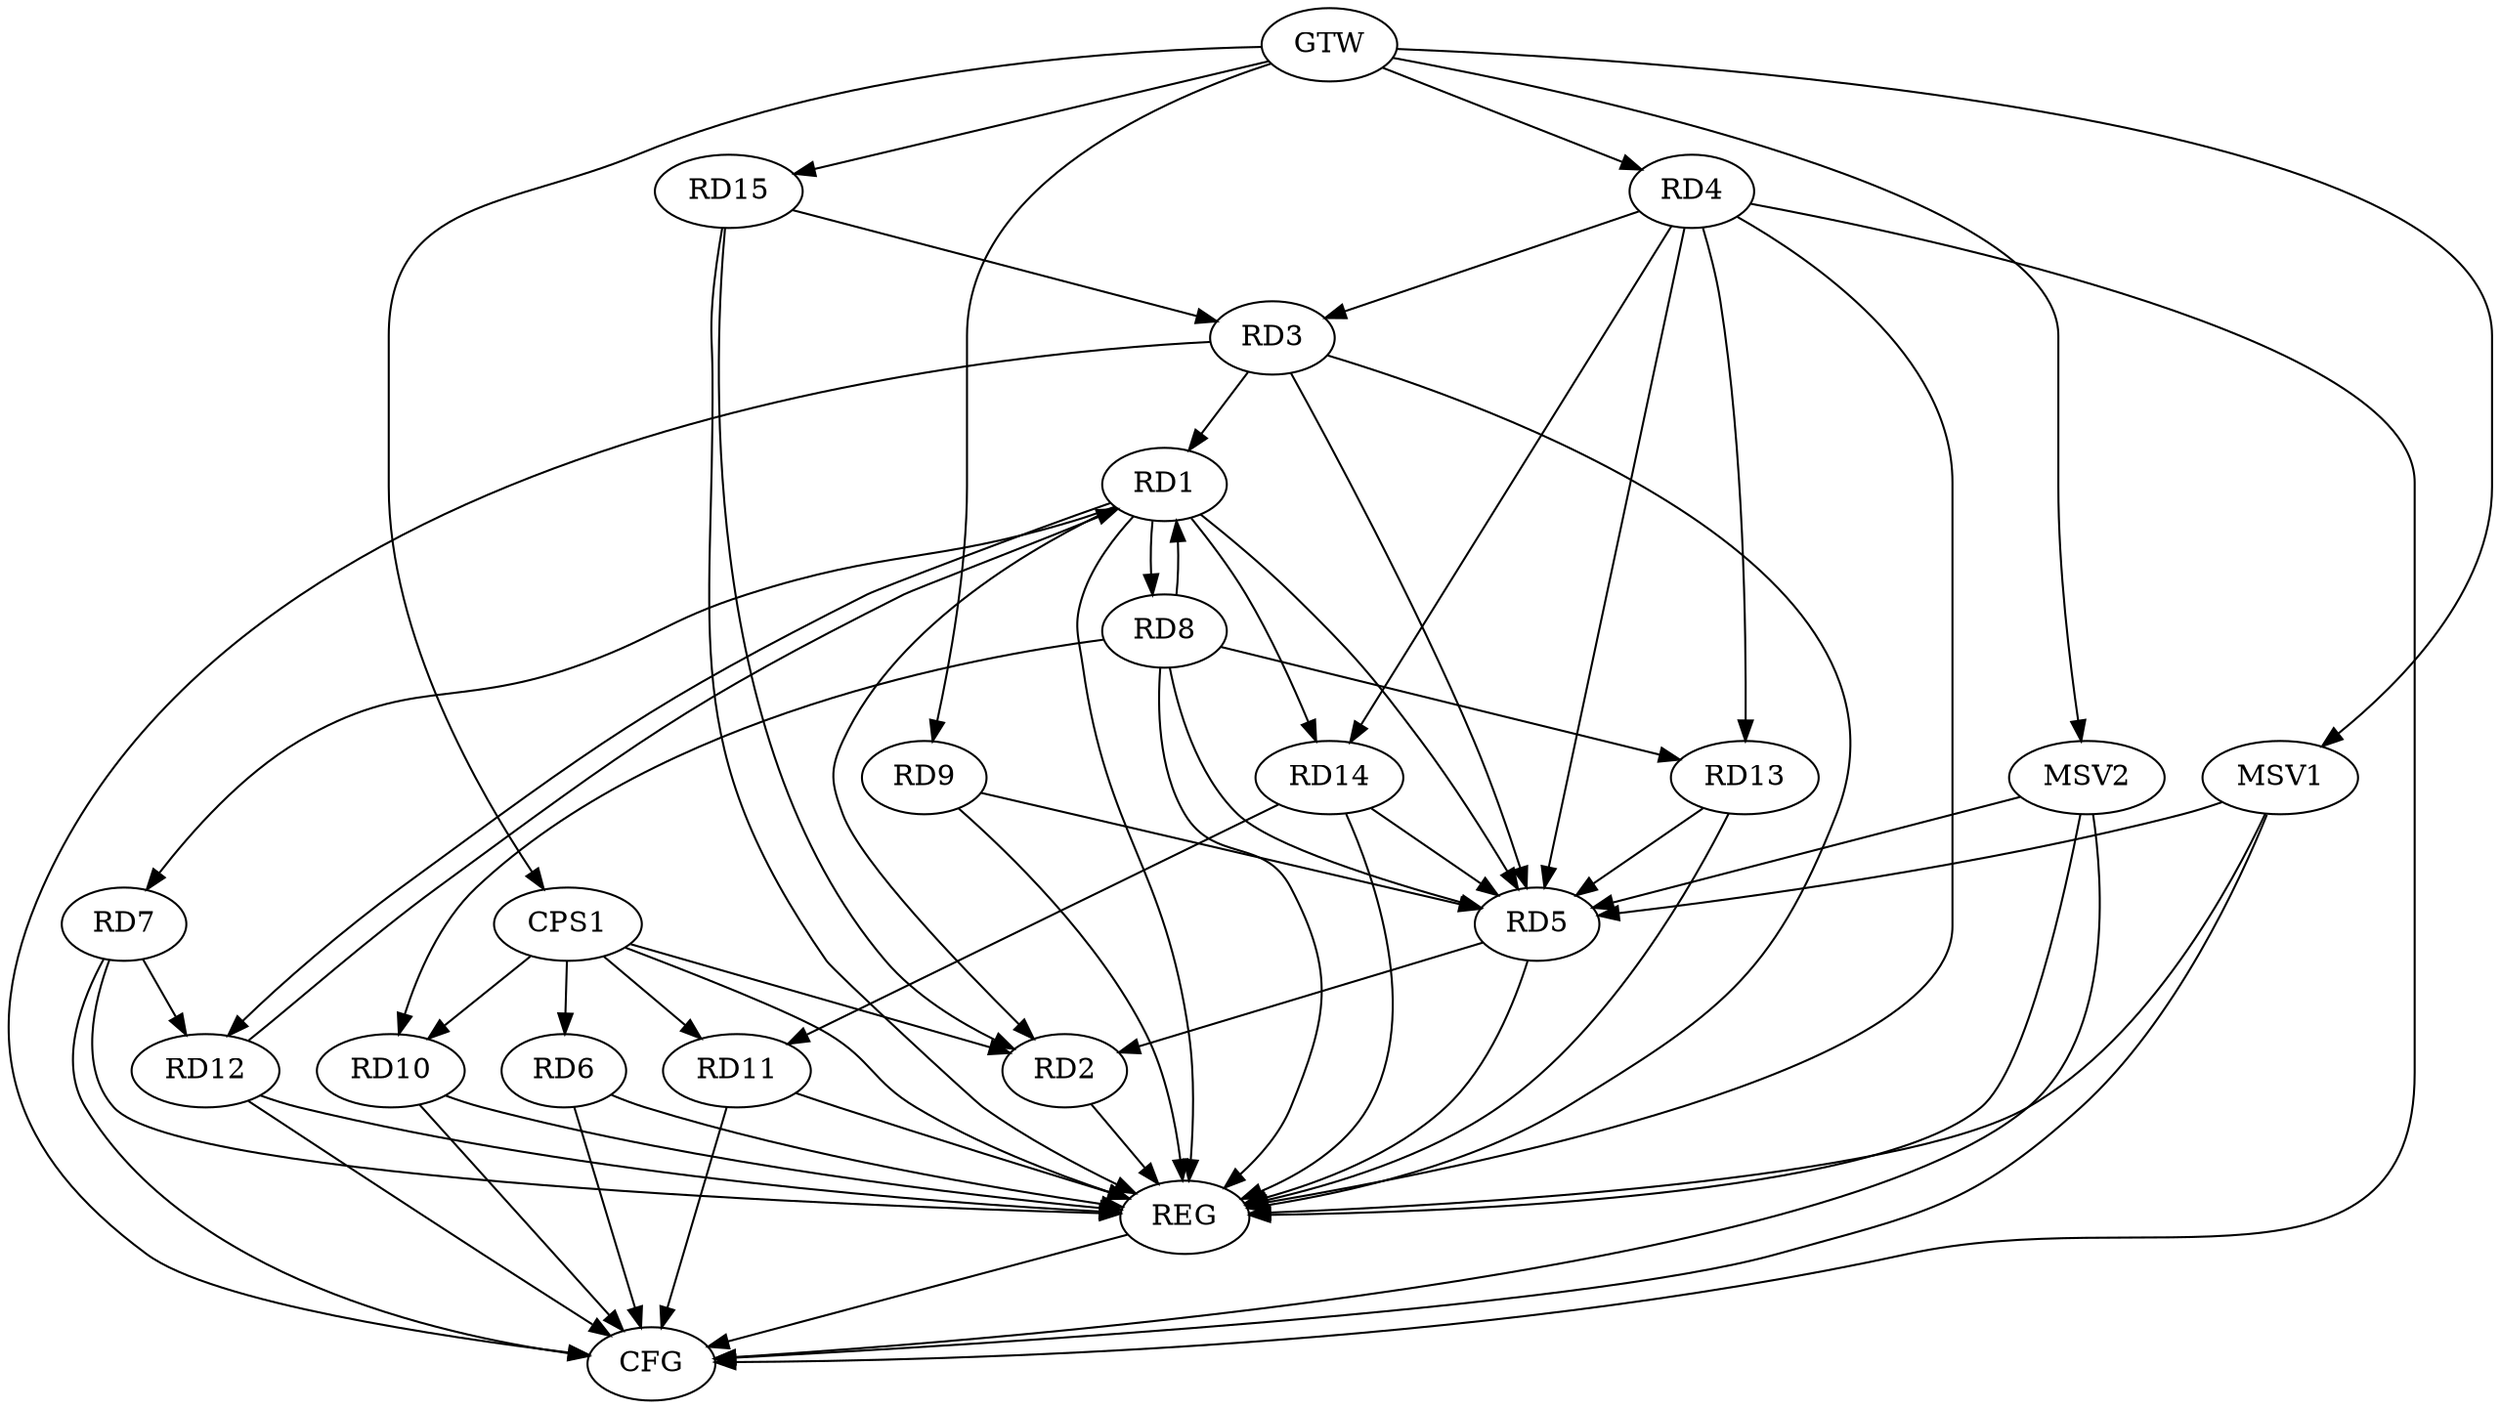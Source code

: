 strict digraph G {
  RD1 [ label="RD1" ];
  RD2 [ label="RD2" ];
  RD3 [ label="RD3" ];
  RD4 [ label="RD4" ];
  RD5 [ label="RD5" ];
  RD6 [ label="RD6" ];
  RD7 [ label="RD7" ];
  RD8 [ label="RD8" ];
  RD9 [ label="RD9" ];
  RD10 [ label="RD10" ];
  RD11 [ label="RD11" ];
  RD12 [ label="RD12" ];
  RD13 [ label="RD13" ];
  RD14 [ label="RD14" ];
  RD15 [ label="RD15" ];
  CPS1 [ label="CPS1" ];
  GTW [ label="GTW" ];
  REG [ label="REG" ];
  CFG [ label="CFG" ];
  MSV1 [ label="MSV1" ];
  MSV2 [ label="MSV2" ];
  RD1 -> RD2;
  RD3 -> RD1;
  RD1 -> RD5;
  RD1 -> RD7;
  RD1 -> RD8;
  RD8 -> RD1;
  RD1 -> RD12;
  RD12 -> RD1;
  RD1 -> RD14;
  RD5 -> RD2;
  RD15 -> RD2;
  RD4 -> RD3;
  RD3 -> RD5;
  RD15 -> RD3;
  RD4 -> RD5;
  RD4 -> RD13;
  RD4 -> RD14;
  RD8 -> RD5;
  RD9 -> RD5;
  RD13 -> RD5;
  RD14 -> RD5;
  RD7 -> RD12;
  RD8 -> RD10;
  RD8 -> RD13;
  RD14 -> RD11;
  CPS1 -> RD2;
  CPS1 -> RD6;
  CPS1 -> RD10;
  CPS1 -> RD11;
  GTW -> RD4;
  GTW -> RD9;
  GTW -> RD15;
  GTW -> CPS1;
  RD1 -> REG;
  RD2 -> REG;
  RD3 -> REG;
  RD4 -> REG;
  RD5 -> REG;
  RD6 -> REG;
  RD7 -> REG;
  RD8 -> REG;
  RD9 -> REG;
  RD10 -> REG;
  RD11 -> REG;
  RD12 -> REG;
  RD13 -> REG;
  RD14 -> REG;
  RD15 -> REG;
  CPS1 -> REG;
  RD11 -> CFG;
  RD4 -> CFG;
  RD12 -> CFG;
  RD6 -> CFG;
  RD3 -> CFG;
  RD10 -> CFG;
  RD7 -> CFG;
  REG -> CFG;
  MSV1 -> RD5;
  GTW -> MSV1;
  MSV1 -> REG;
  MSV1 -> CFG;
  MSV2 -> RD5;
  GTW -> MSV2;
  MSV2 -> REG;
  MSV2 -> CFG;
}
